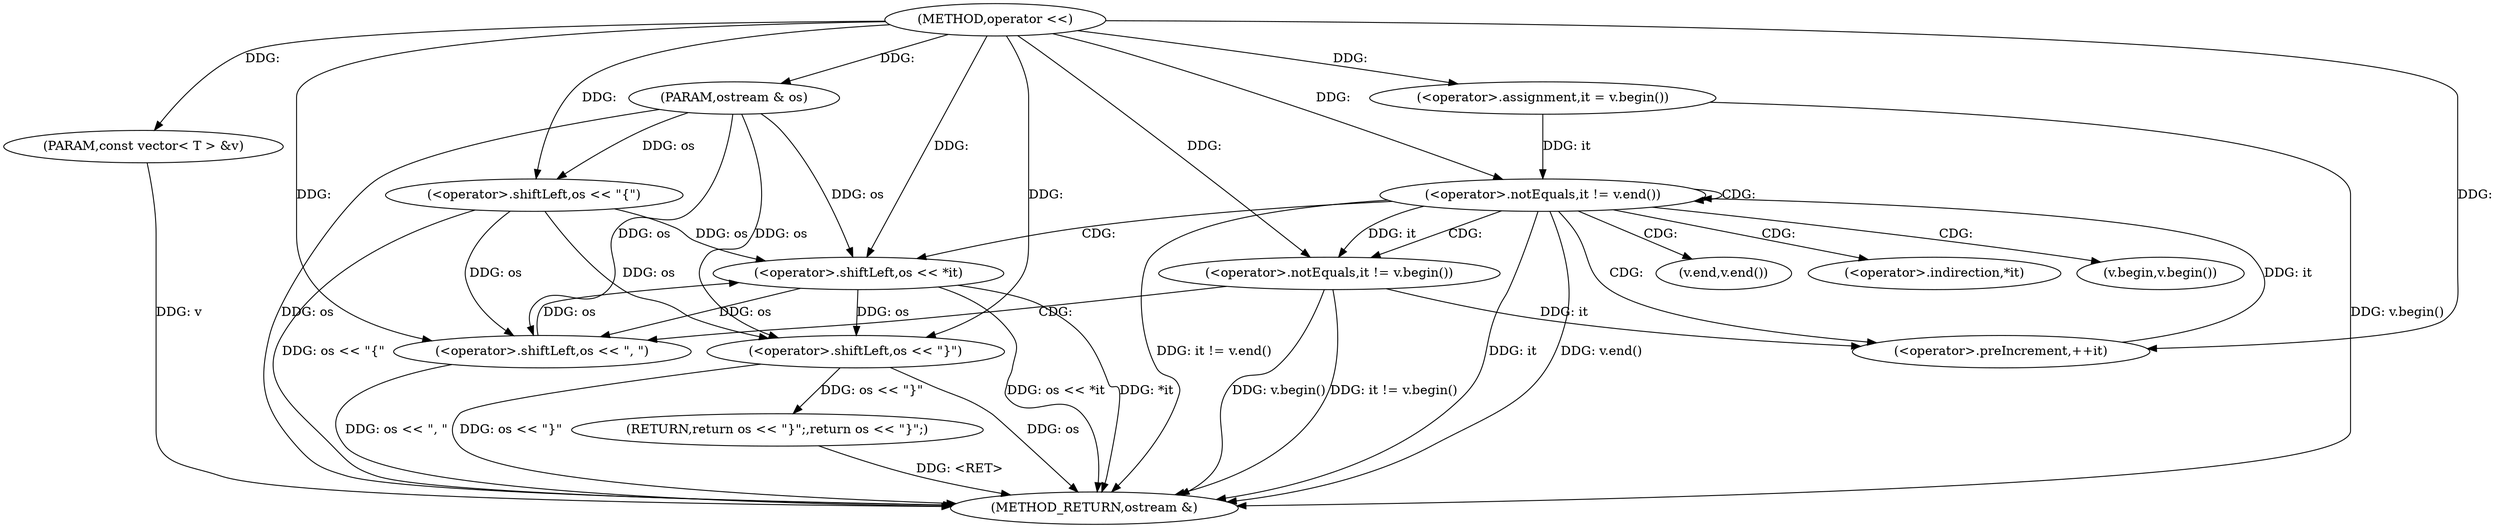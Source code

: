 digraph "operator <<" {  
"1000124" [label = "(METHOD,operator <<)" ]
"1000157" [label = "(METHOD_RETURN,ostream &)" ]
"1000125" [label = "(PARAM,ostream & os)" ]
"1000126" [label = "(PARAM,const vector< T > &v)" ]
"1000128" [label = "(<operator>.shiftLeft,os << \"{\")" ]
"1000153" [label = "(RETURN,return os << \"}\";,return os << \"}\";)" ]
"1000133" [label = "(<operator>.assignment,it = v.begin())" ]
"1000136" [label = "(<operator>.notEquals,it != v.end())" ]
"1000139" [label = "(<operator>.preIncrement,++it)" ]
"1000154" [label = "(<operator>.shiftLeft,os << \"}\")" ]
"1000149" [label = "(<operator>.shiftLeft,os << *it)" ]
"1000143" [label = "(<operator>.notEquals,it != v.begin())" ]
"1000146" [label = "(<operator>.shiftLeft,os << \", \")" ]
"1000138" [label = "(v.end,v.end())" ]
"1000151" [label = "(<operator>.indirection,*it)" ]
"1000145" [label = "(v.begin,v.begin())" ]
  "1000153" -> "1000157"  [ label = "DDG: <RET>"] 
  "1000125" -> "1000157"  [ label = "DDG: os"] 
  "1000126" -> "1000157"  [ label = "DDG: v"] 
  "1000128" -> "1000157"  [ label = "DDG: os << \"{\""] 
  "1000133" -> "1000157"  [ label = "DDG: v.begin()"] 
  "1000136" -> "1000157"  [ label = "DDG: it"] 
  "1000136" -> "1000157"  [ label = "DDG: v.end()"] 
  "1000136" -> "1000157"  [ label = "DDG: it != v.end()"] 
  "1000154" -> "1000157"  [ label = "DDG: os"] 
  "1000154" -> "1000157"  [ label = "DDG: os << \"}\""] 
  "1000143" -> "1000157"  [ label = "DDG: v.begin()"] 
  "1000143" -> "1000157"  [ label = "DDG: it != v.begin()"] 
  "1000146" -> "1000157"  [ label = "DDG: os << \", \""] 
  "1000149" -> "1000157"  [ label = "DDG: *it"] 
  "1000149" -> "1000157"  [ label = "DDG: os << *it"] 
  "1000124" -> "1000125"  [ label = "DDG: "] 
  "1000124" -> "1000126"  [ label = "DDG: "] 
  "1000154" -> "1000153"  [ label = "DDG: os << \"}\""] 
  "1000125" -> "1000128"  [ label = "DDG: os"] 
  "1000124" -> "1000128"  [ label = "DDG: "] 
  "1000124" -> "1000133"  [ label = "DDG: "] 
  "1000133" -> "1000136"  [ label = "DDG: it"] 
  "1000139" -> "1000136"  [ label = "DDG: it"] 
  "1000124" -> "1000136"  [ label = "DDG: "] 
  "1000143" -> "1000139"  [ label = "DDG: it"] 
  "1000124" -> "1000139"  [ label = "DDG: "] 
  "1000128" -> "1000154"  [ label = "DDG: os"] 
  "1000149" -> "1000154"  [ label = "DDG: os"] 
  "1000125" -> "1000154"  [ label = "DDG: os"] 
  "1000124" -> "1000154"  [ label = "DDG: "] 
  "1000128" -> "1000149"  [ label = "DDG: os"] 
  "1000146" -> "1000149"  [ label = "DDG: os"] 
  "1000125" -> "1000149"  [ label = "DDG: os"] 
  "1000124" -> "1000149"  [ label = "DDG: "] 
  "1000136" -> "1000143"  [ label = "DDG: it"] 
  "1000124" -> "1000143"  [ label = "DDG: "] 
  "1000128" -> "1000146"  [ label = "DDG: os"] 
  "1000149" -> "1000146"  [ label = "DDG: os"] 
  "1000125" -> "1000146"  [ label = "DDG: os"] 
  "1000124" -> "1000146"  [ label = "DDG: "] 
  "1000136" -> "1000151"  [ label = "CDG: "] 
  "1000136" -> "1000145"  [ label = "CDG: "] 
  "1000136" -> "1000139"  [ label = "CDG: "] 
  "1000136" -> "1000143"  [ label = "CDG: "] 
  "1000136" -> "1000136"  [ label = "CDG: "] 
  "1000136" -> "1000149"  [ label = "CDG: "] 
  "1000136" -> "1000138"  [ label = "CDG: "] 
  "1000143" -> "1000146"  [ label = "CDG: "] 
}
